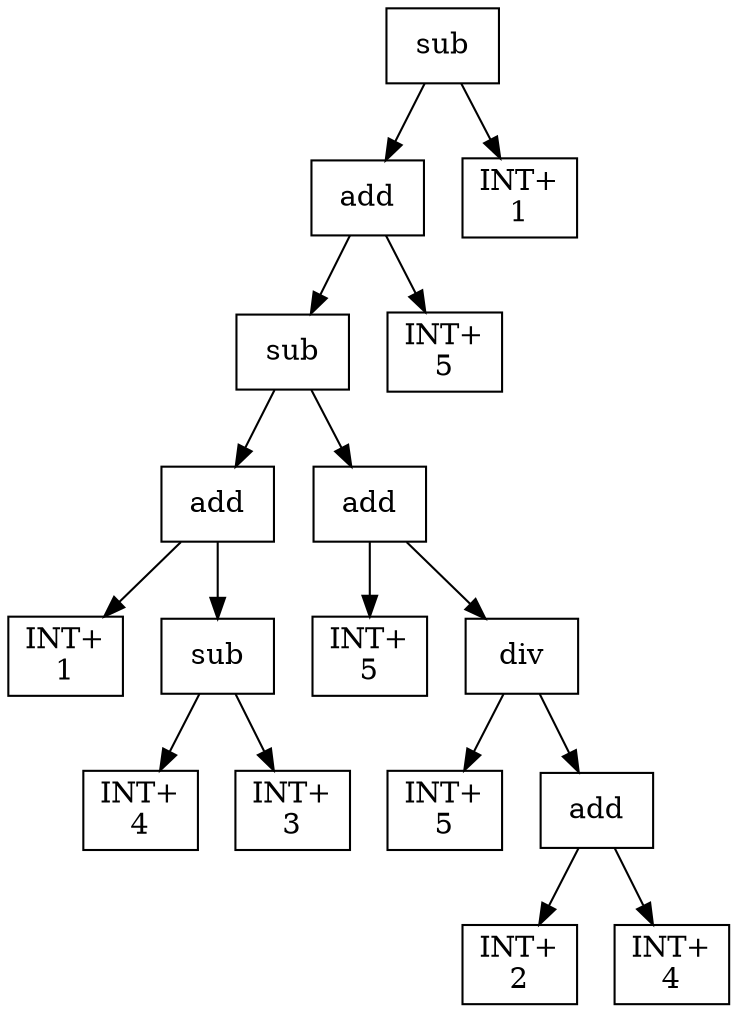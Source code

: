 digraph expr {
  node [shape=box];
  n1 [label="sub"];
  n2 [label="add"];
  n3 [label="sub"];
  n4 [label="add"];
  n5 [label="INT+\n1"];
  n6 [label="sub"];
  n7 [label="INT+\n4"];
  n8 [label="INT+\n3"];
  n6 -> n7;
  n6 -> n8;
  n4 -> n5;
  n4 -> n6;
  n9 [label="add"];
  n10 [label="INT+\n5"];
  n11 [label="div"];
  n12 [label="INT+\n5"];
  n13 [label="add"];
  n14 [label="INT+\n2"];
  n15 [label="INT+\n4"];
  n13 -> n14;
  n13 -> n15;
  n11 -> n12;
  n11 -> n13;
  n9 -> n10;
  n9 -> n11;
  n3 -> n4;
  n3 -> n9;
  n16 [label="INT+\n5"];
  n2 -> n3;
  n2 -> n16;
  n17 [label="INT+\n1"];
  n1 -> n2;
  n1 -> n17;
}